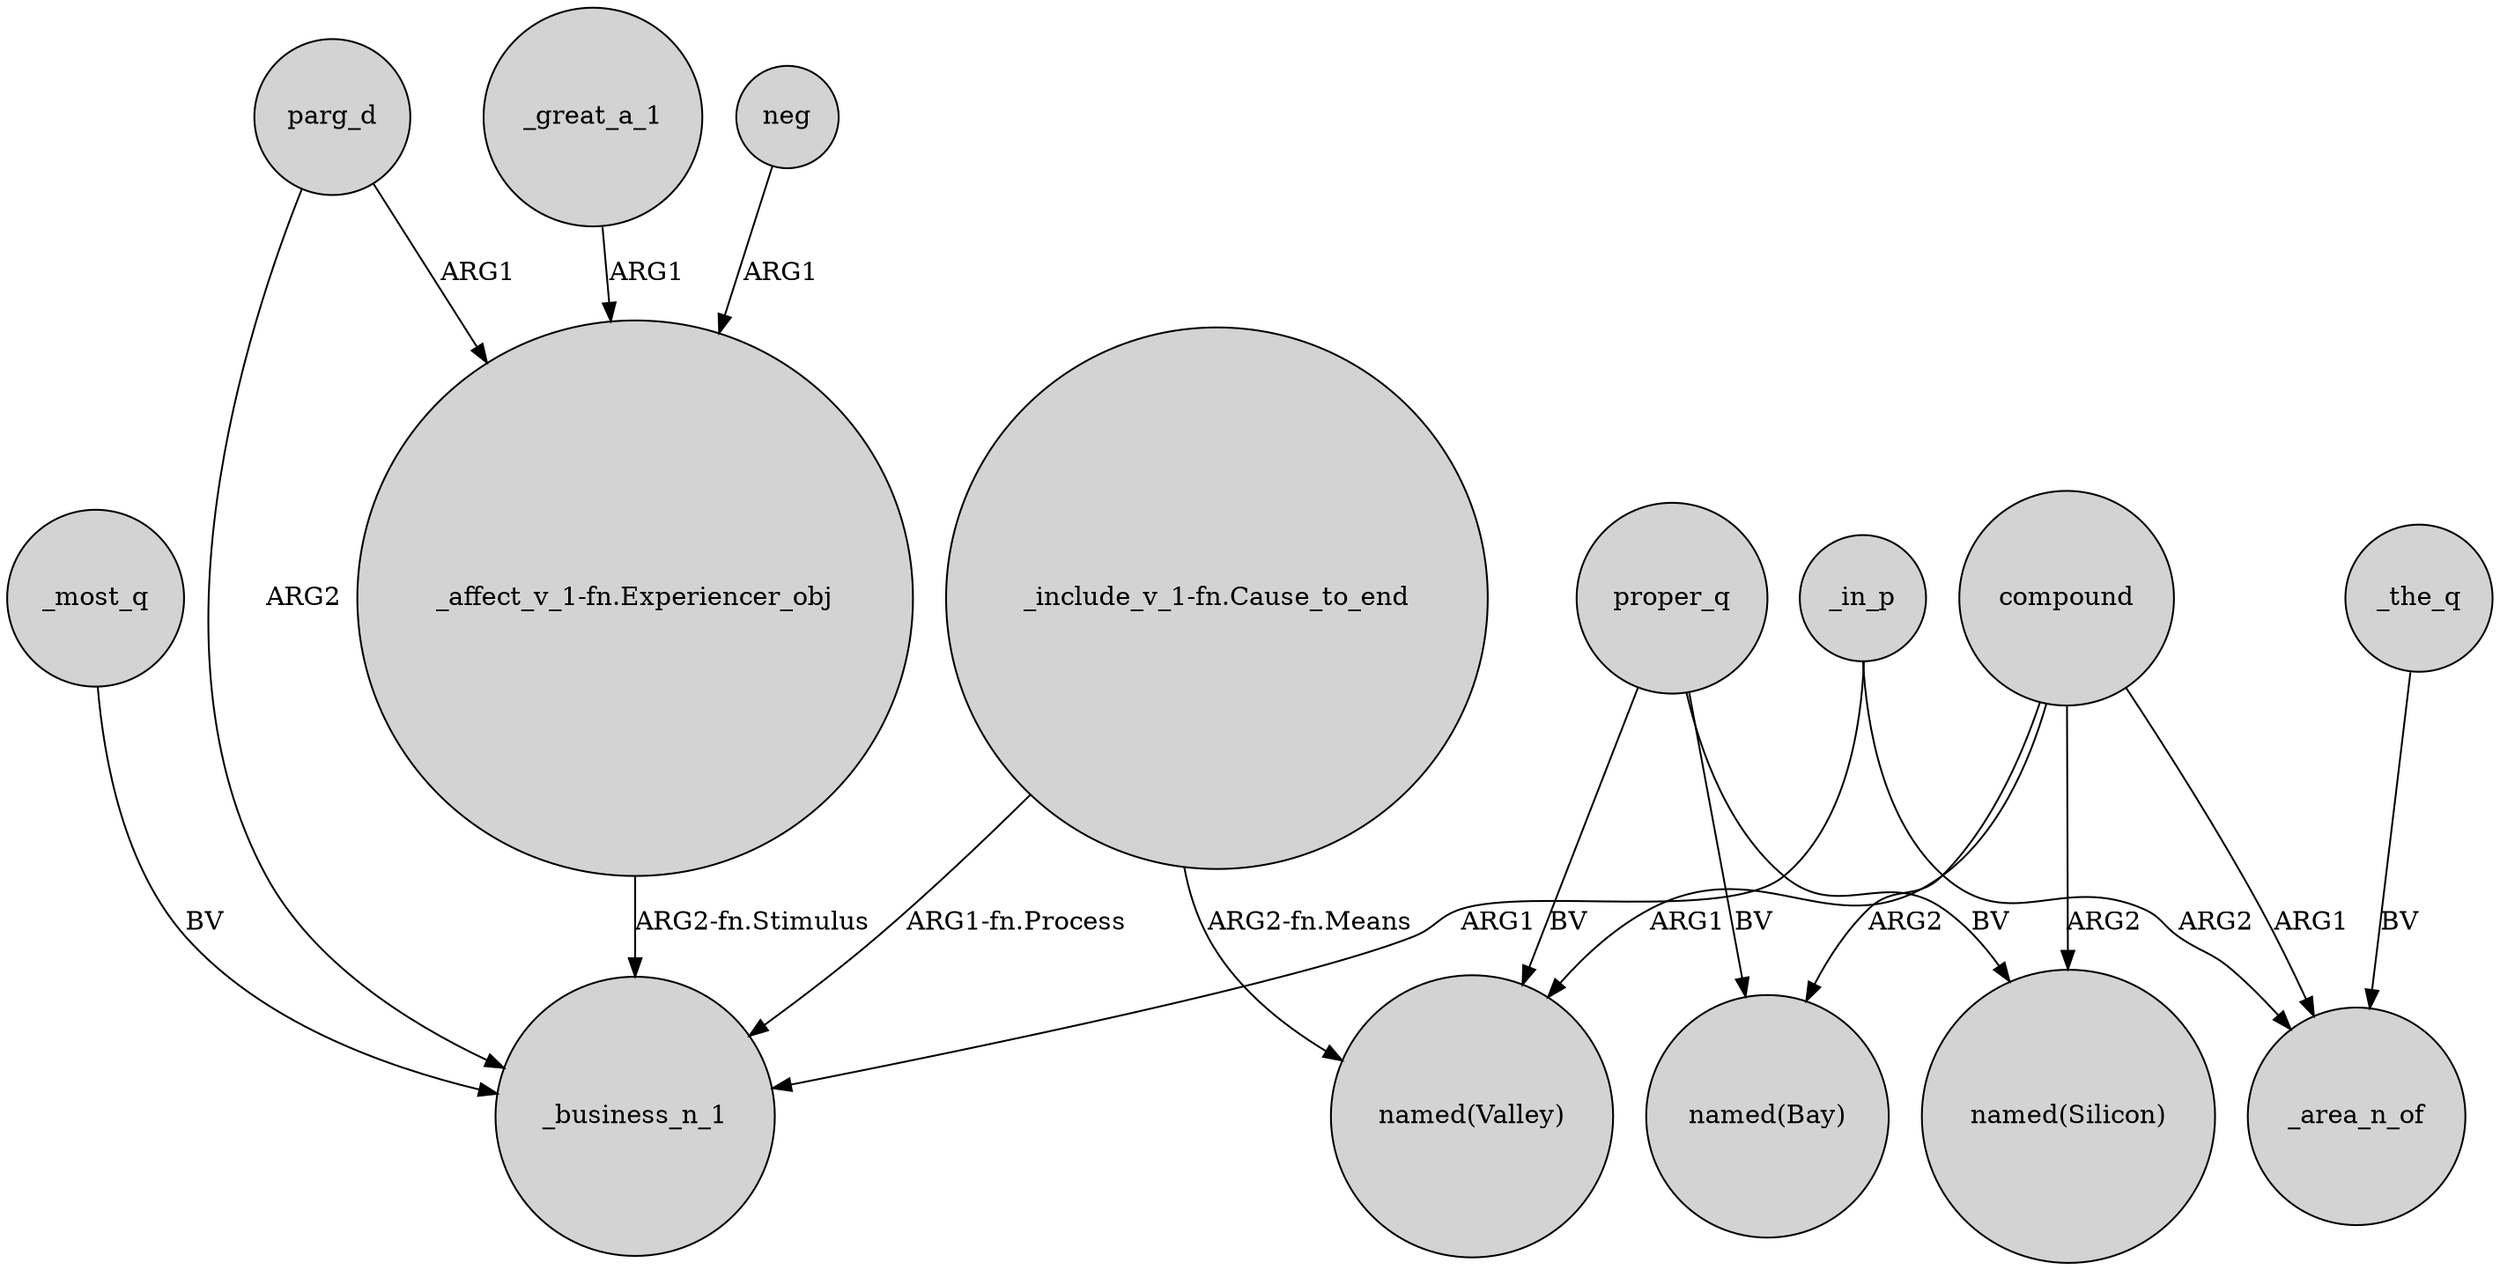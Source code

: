 digraph {
	node [shape=circle style=filled]
	proper_q -> "named(Valley)" [label=BV]
	proper_q -> "named(Bay)" [label=BV]
	"_include_v_1-fn.Cause_to_end" -> _business_n_1 [label="ARG1-fn.Process"]
	parg_d -> _business_n_1 [label=ARG2]
	compound -> _area_n_of [label=ARG1]
	compound -> "named(Valley)" [label=ARG1]
	"_affect_v_1-fn.Experiencer_obj" -> _business_n_1 [label="ARG2-fn.Stimulus"]
	parg_d -> "_affect_v_1-fn.Experiencer_obj" [label=ARG1]
	_most_q -> _business_n_1 [label=BV]
	compound -> "named(Silicon)" [label=ARG2]
	neg -> "_affect_v_1-fn.Experiencer_obj" [label=ARG1]
	_in_p -> _business_n_1 [label=ARG1]
	proper_q -> "named(Silicon)" [label=BV]
	"_include_v_1-fn.Cause_to_end" -> "named(Valley)" [label="ARG2-fn.Means"]
	_in_p -> _area_n_of [label=ARG2]
	compound -> "named(Bay)" [label=ARG2]
	_the_q -> _area_n_of [label=BV]
	_great_a_1 -> "_affect_v_1-fn.Experiencer_obj" [label=ARG1]
}
